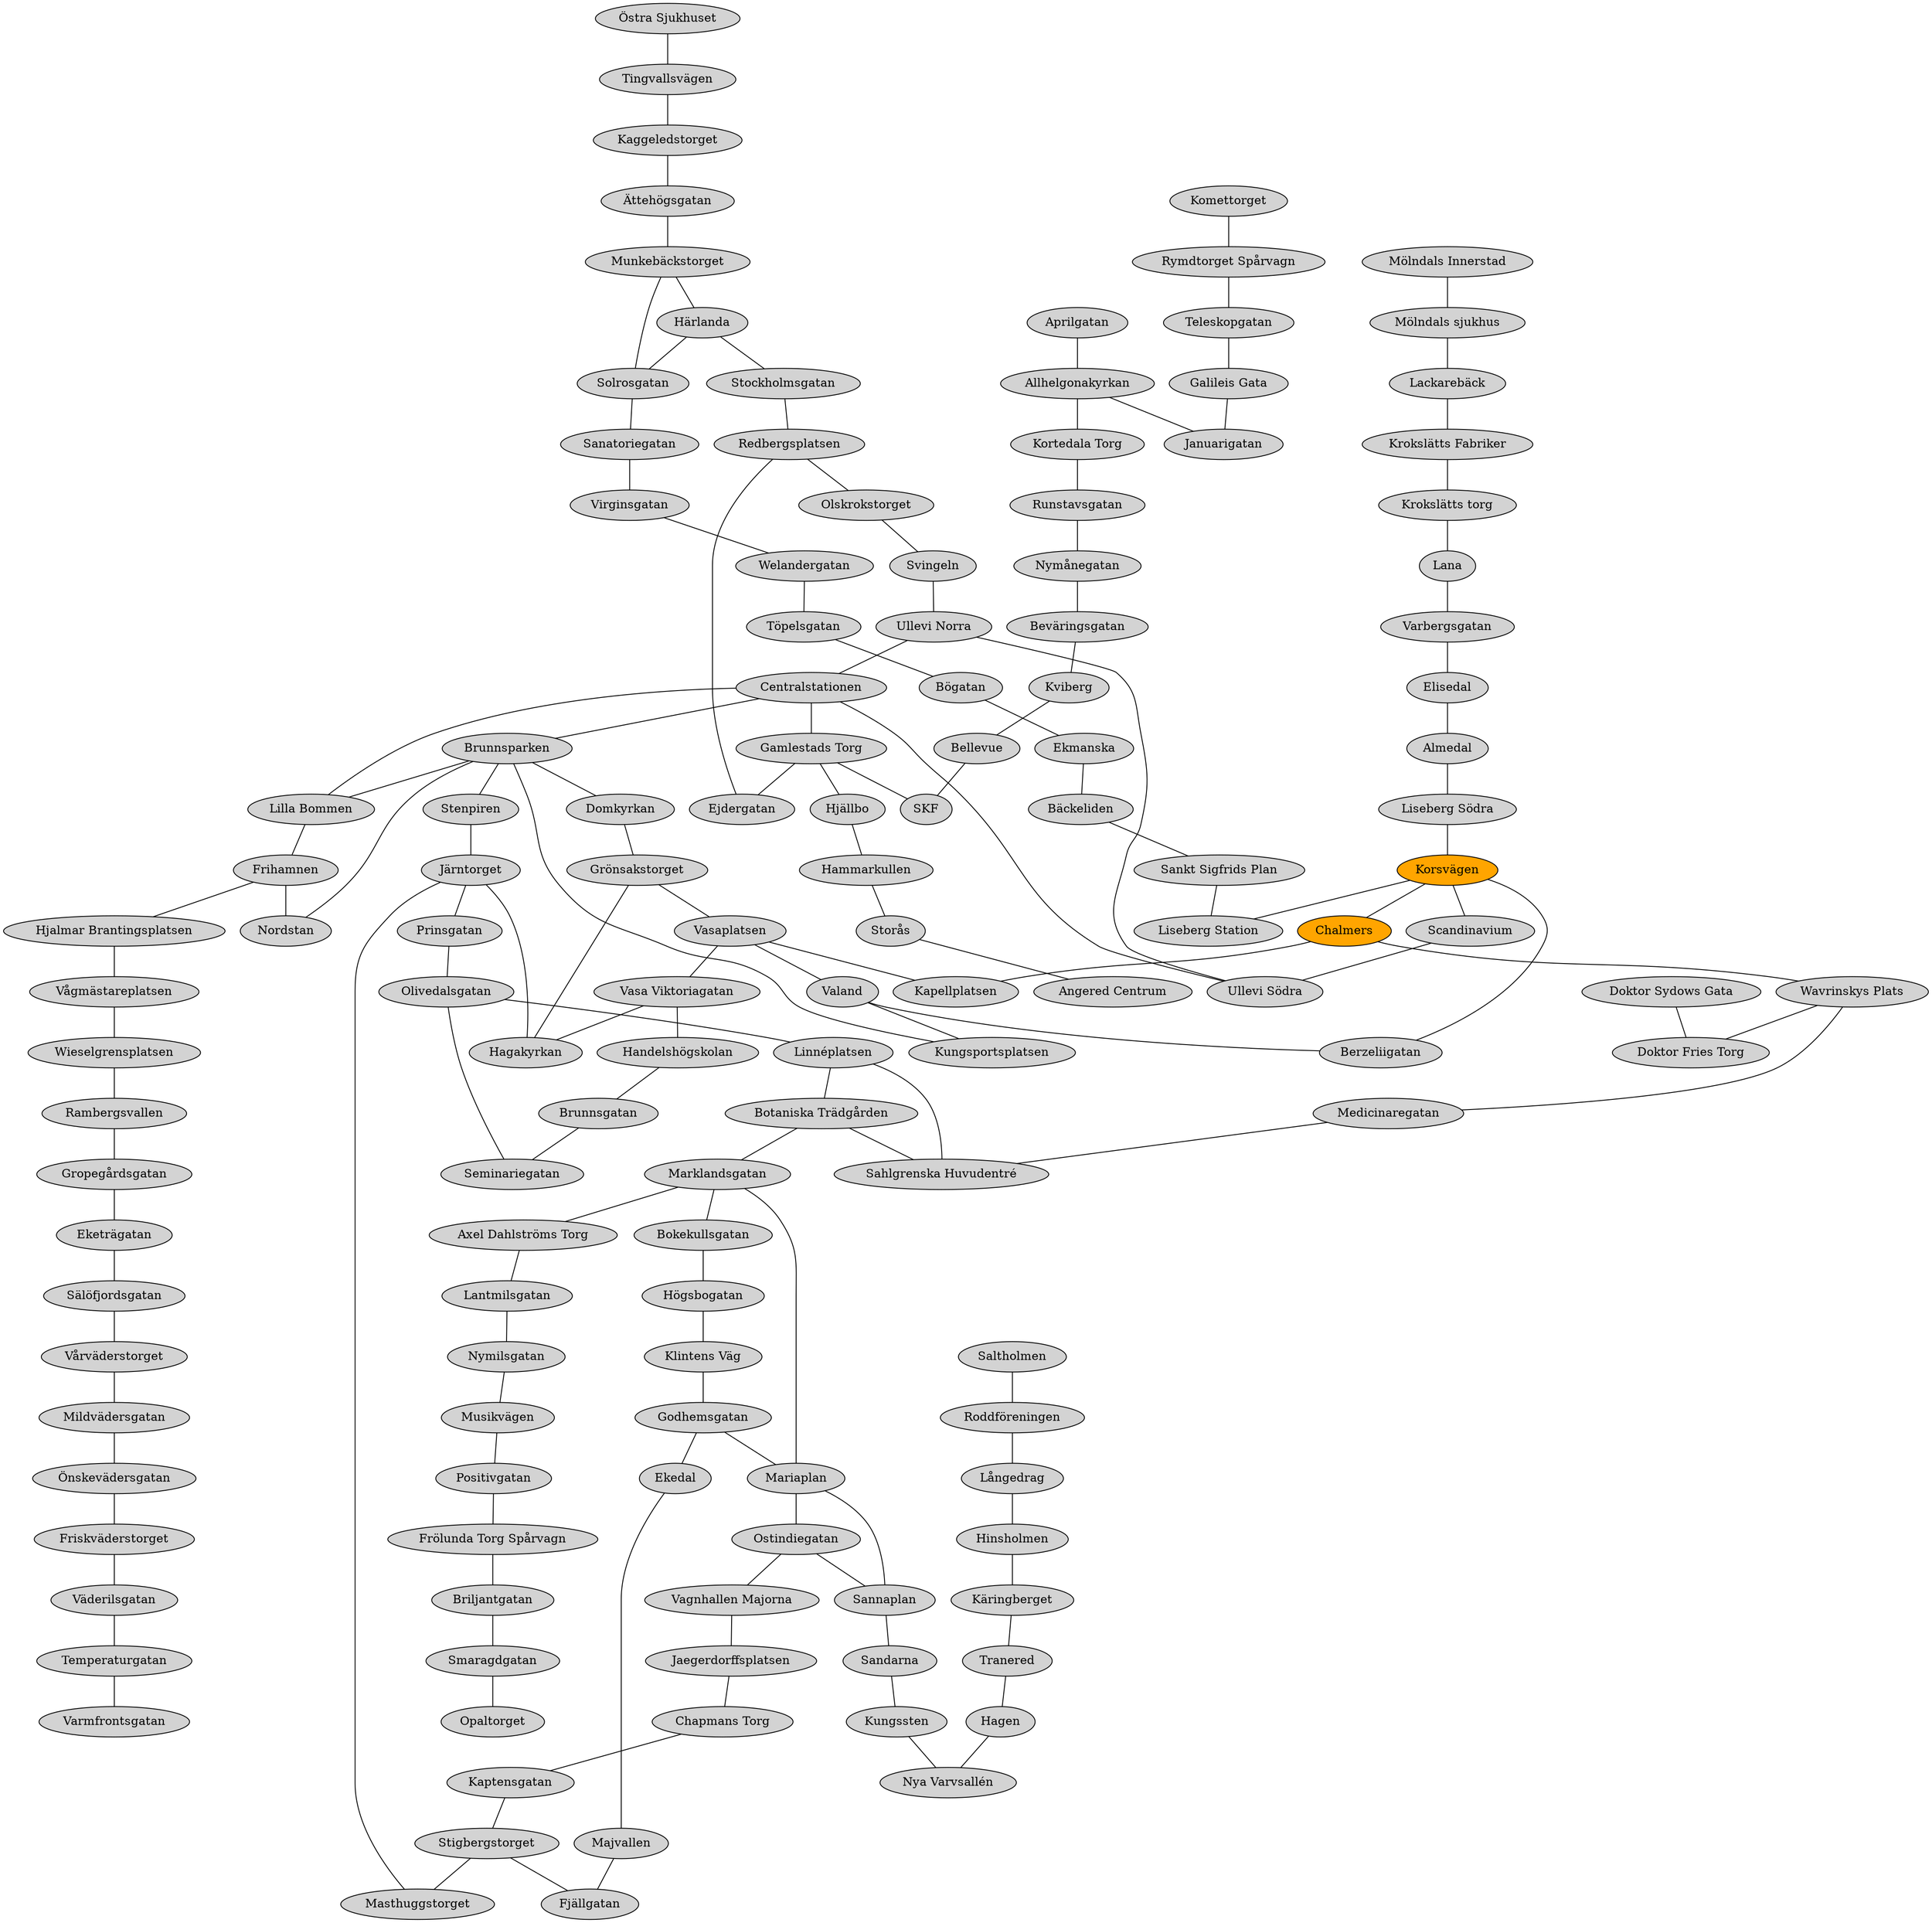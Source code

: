 graph {
	"Östra Sjukhuset" [style=filled]
	"Tingvallsvägen" [style=filled]
	Kaggeledstorget [style=filled]
	"Ättehögsgatan" [style=filled]
	"Munkebäckstorget" [style=filled]
	"Härlanda" [style=filled]
	Stockholmsgatan [style=filled]
	Redbergsplatsen [style=filled]
	Olskrokstorget [style=filled]
	Svingeln [style=filled]
	"Ullevi Norra" [style=filled]
	Centralstationen [style=filled]
	Brunnsparken [style=filled]
	Stenpiren [style=filled]
	"Järntorget" [style=filled]
	Prinsgatan [style=filled]
	Olivedalsgatan [style=filled]
	"Linnéplatsen" [style=filled]
	"Botaniska Trädgården" [style=filled]
	Marklandsgatan [style=filled]
	"Axel Dahlströms Torg" [style=filled]
	Lantmilsgatan [style=filled]
	Nymilsgatan [style=filled]
	"Musikvägen" [style=filled]
	Positivgatan [style=filled]
	"Frölunda Torg Spårvagn" [style=filled]
	Briljantgatan [style=filled]
	Smaragdgatan [style=filled]
	Opaltorget [style=filled]
	"Mölndals Innerstad" [style=filled]
	"Mölndals sjukhus" [style=filled]
	"Lackarebäck" [style=filled]
	"Krokslätts Fabriker" [style=filled]
	"Krokslätts torg" [style=filled]
	Lana [style=filled]
	Varbergsgatan [style=filled]
	Elisedal [style=filled]
	Almedal [style=filled]
	"Liseberg Södra" [style=filled]
	"Korsvägen" [fillcolor=orange style=filled]
	Scandinavium [style=filled]
	"Ullevi Södra" [style=filled]
	Domkyrkan [style=filled]
	"Grönsakstorget" [style=filled]
	Vasaplatsen [style=filled]
	"Vasa Viktoriagatan" [style=filled]
	"Handelshögskolan" [style=filled]
	Brunnsgatan [style=filled]
	Seminariegatan [style=filled]
	Bokekullsgatan [style=filled]
	"Högsbogatan" [style=filled]
	"Klintens Väg" [style=filled]
	Godhemsgatan [style=filled]
	Mariaplan [style=filled]
	Ostindiegatan [style=filled]
	"Vagnhallen Majorna" [style=filled]
	Jaegerdorffsplatsen [style=filled]
	"Chapmans Torg" [style=filled]
	Kaptensgatan [style=filled]
	Stigbergstorget [style=filled]
	Masthuggstorget [style=filled]
	Hagakyrkan [style=filled]
	Valand [style=filled]
	Kungsportsplatsen [style=filled]
	Solrosgatan [style=filled]
	Sanatoriegatan [style=filled]
	Virginsgatan [style=filled]
	Berzeliigatan [style=filled]
	"Gamlestads Torg" [style=filled]
	"Hjällbo" [style=filled]
	Hammarkullen [style=filled]
	"Storås" [style=filled]
	"Angered Centrum" [style=filled]
	Welandergatan [style=filled]
	"Töpelsgatan" [style=filled]
	"Bögatan" [style=filled]
	Ekmanska [style=filled]
	"Bäckeliden" [style=filled]
	"Sankt Sigfrids Plan" [style=filled]
	"Liseberg Station" [style=filled]
	"Lilla Bommen" [style=filled]
	Frihamnen [style=filled]
	"Hjalmar Brantingsplatsen" [style=filled]
	"Vågmästareplatsen" [style=filled]
	Wieselgrensplatsen [style=filled]
	Rambergsvallen [style=filled]
	"Gropegårdsgatan" [style=filled]
	"Eketrägatan" [style=filled]
	"Sälöfjordsgatan" [style=filled]
	"Vårväderstorget" [style=filled]
	"Mildvädersgatan" [style=filled]
	"Önskevädersgatan" [style=filled]
	"Friskväderstorget" [style=filled]
	"Väderilsgatan" [style=filled]
	Temperaturgatan [style=filled]
	Varmfrontsgatan [style=filled]
	Aprilgatan [style=filled]
	Allhelgonakyrkan [style=filled]
	"Kortedala Torg" [style=filled]
	Runstavsgatan [style=filled]
	"Nymånegatan" [style=filled]
	"Beväringsgatan" [style=filled]
	Kviberg [style=filled]
	Bellevue [style=filled]
	SKF [style=filled]
	Ejdergatan [style=filled]
	Chalmers [fillcolor=orange style=filled]
	"Wavrinskys Plats" [style=filled]
	Medicinaregatan [style=filled]
	"Sahlgrenska Huvudentré" [style=filled]
	Nordstan [style=filled]
	Komettorget [style=filled]
	"Rymdtorget Spårvagn" [style=filled]
	Teleskopgatan [style=filled]
	"Galileis Gata" [style=filled]
	Januarigatan [style=filled]
	Kapellplatsen [style=filled]
	Sannaplan [style=filled]
	Sandarna [style=filled]
	Kungssten [style=filled]
	"Doktor Sydows Gata" [style=filled]
	"Doktor Fries Torg" [style=filled]
	Saltholmen [style=filled]
	"Roddföreningen" [style=filled]
	"Långedrag" [style=filled]
	Hinsholmen [style=filled]
	"Käringberget" [style=filled]
	Tranered [style=filled]
	Hagen [style=filled]
	"Nya Varvsallén" [style=filled]
	Ekedal [style=filled]
	Majvallen [style=filled]
	"Fjällgatan" [style=filled]
	"Östra Sjukhuset" -- "Tingvallsvägen"
	"Tingvallsvägen" -- Kaggeledstorget
	Kaggeledstorget -- "Ättehögsgatan"
	"Ättehögsgatan" -- "Munkebäckstorget"
	"Munkebäckstorget" -- "Härlanda"
	"Munkebäckstorget" -- Solrosgatan
	"Härlanda" -- Stockholmsgatan
	"Härlanda" -- Solrosgatan
	Stockholmsgatan -- Redbergsplatsen
	Redbergsplatsen -- Olskrokstorget
	Redbergsplatsen -- Ejdergatan
	Olskrokstorget -- Svingeln
	Svingeln -- "Ullevi Norra"
	"Ullevi Norra" -- Centralstationen
	"Ullevi Norra" -- "Ullevi Södra"
	Centralstationen -- Brunnsparken
	Centralstationen -- "Ullevi Södra"
	Centralstationen -- "Gamlestads Torg"
	Centralstationen -- "Lilla Bommen"
	Brunnsparken -- Stenpiren
	Brunnsparken -- Domkyrkan
	Brunnsparken -- Kungsportsplatsen
	Brunnsparken -- "Lilla Bommen"
	Brunnsparken -- Nordstan
	Stenpiren -- "Järntorget"
	"Järntorget" -- Prinsgatan
	"Järntorget" -- Masthuggstorget
	"Järntorget" -- Hagakyrkan
	Prinsgatan -- Olivedalsgatan
	Olivedalsgatan -- "Linnéplatsen"
	Olivedalsgatan -- Seminariegatan
	"Linnéplatsen" -- "Botaniska Trädgården"
	"Linnéplatsen" -- "Sahlgrenska Huvudentré"
	"Botaniska Trädgården" -- Marklandsgatan
	"Botaniska Trädgården" -- "Sahlgrenska Huvudentré"
	Marklandsgatan -- "Axel Dahlströms Torg"
	Marklandsgatan -- Bokekullsgatan
	Marklandsgatan -- Mariaplan
	"Axel Dahlströms Torg" -- Lantmilsgatan
	Lantmilsgatan -- Nymilsgatan
	Nymilsgatan -- "Musikvägen"
	"Musikvägen" -- Positivgatan
	Positivgatan -- "Frölunda Torg Spårvagn"
	"Frölunda Torg Spårvagn" -- Briljantgatan
	Briljantgatan -- Smaragdgatan
	Smaragdgatan -- Opaltorget
	"Mölndals Innerstad" -- "Mölndals sjukhus"
	"Mölndals sjukhus" -- "Lackarebäck"
	"Lackarebäck" -- "Krokslätts Fabriker"
	"Krokslätts Fabriker" -- "Krokslätts torg"
	"Krokslätts torg" -- Lana
	Lana -- Varbergsgatan
	Varbergsgatan -- Elisedal
	Elisedal -- Almedal
	Almedal -- "Liseberg Södra"
	"Liseberg Södra" -- "Korsvägen"
	"Korsvägen" -- Scandinavium
	"Korsvägen" -- Berzeliigatan
	"Korsvägen" -- "Liseberg Station"
	"Korsvägen" -- Chalmers
	Scandinavium -- "Ullevi Södra"
	Domkyrkan -- "Grönsakstorget"
	"Grönsakstorget" -- Vasaplatsen
	"Grönsakstorget" -- Hagakyrkan
	Vasaplatsen -- "Vasa Viktoriagatan"
	Vasaplatsen -- Valand
	Vasaplatsen -- Kapellplatsen
	"Vasa Viktoriagatan" -- "Handelshögskolan"
	"Vasa Viktoriagatan" -- Hagakyrkan
	"Handelshögskolan" -- Brunnsgatan
	Brunnsgatan -- Seminariegatan
	Bokekullsgatan -- "Högsbogatan"
	"Högsbogatan" -- "Klintens Väg"
	"Klintens Väg" -- Godhemsgatan
	Godhemsgatan -- Mariaplan
	Godhemsgatan -- Ekedal
	Mariaplan -- Ostindiegatan
	Mariaplan -- Sannaplan
	Ostindiegatan -- "Vagnhallen Majorna"
	Ostindiegatan -- Sannaplan
	"Vagnhallen Majorna" -- Jaegerdorffsplatsen
	Jaegerdorffsplatsen -- "Chapmans Torg"
	"Chapmans Torg" -- Kaptensgatan
	Kaptensgatan -- Stigbergstorget
	Stigbergstorget -- Masthuggstorget
	Stigbergstorget -- "Fjällgatan"
	Valand -- Kungsportsplatsen
	Valand -- Berzeliigatan
	Solrosgatan -- Sanatoriegatan
	Sanatoriegatan -- Virginsgatan
	Virginsgatan -- Welandergatan
	"Gamlestads Torg" -- "Hjällbo"
	"Gamlestads Torg" -- SKF
	"Gamlestads Torg" -- Ejdergatan
	"Hjällbo" -- Hammarkullen
	Hammarkullen -- "Storås"
	"Storås" -- "Angered Centrum"
	Welandergatan -- "Töpelsgatan"
	"Töpelsgatan" -- "Bögatan"
	"Bögatan" -- Ekmanska
	Ekmanska -- "Bäckeliden"
	"Bäckeliden" -- "Sankt Sigfrids Plan"
	"Sankt Sigfrids Plan" -- "Liseberg Station"
	"Lilla Bommen" -- Frihamnen
	Frihamnen -- "Hjalmar Brantingsplatsen"
	Frihamnen -- Nordstan
	"Hjalmar Brantingsplatsen" -- "Vågmästareplatsen"
	"Vågmästareplatsen" -- Wieselgrensplatsen
	Wieselgrensplatsen -- Rambergsvallen
	Rambergsvallen -- "Gropegårdsgatan"
	"Gropegårdsgatan" -- "Eketrägatan"
	"Eketrägatan" -- "Sälöfjordsgatan"
	"Sälöfjordsgatan" -- "Vårväderstorget"
	"Vårväderstorget" -- "Mildvädersgatan"
	"Mildvädersgatan" -- "Önskevädersgatan"
	"Önskevädersgatan" -- "Friskväderstorget"
	"Friskväderstorget" -- "Väderilsgatan"
	"Väderilsgatan" -- Temperaturgatan
	Temperaturgatan -- Varmfrontsgatan
	Aprilgatan -- Allhelgonakyrkan
	Allhelgonakyrkan -- "Kortedala Torg"
	Allhelgonakyrkan -- Januarigatan
	"Kortedala Torg" -- Runstavsgatan
	Runstavsgatan -- "Nymånegatan"
	"Nymånegatan" -- "Beväringsgatan"
	"Beväringsgatan" -- Kviberg
	Kviberg -- Bellevue
	Bellevue -- SKF
	Chalmers -- "Wavrinskys Plats"
	Chalmers -- Kapellplatsen
	"Wavrinskys Plats" -- Medicinaregatan
	"Wavrinskys Plats" -- "Doktor Fries Torg"
	Medicinaregatan -- "Sahlgrenska Huvudentré"
	Komettorget -- "Rymdtorget Spårvagn"
	"Rymdtorget Spårvagn" -- Teleskopgatan
	Teleskopgatan -- "Galileis Gata"
	"Galileis Gata" -- Januarigatan
	Sannaplan -- Sandarna
	Sandarna -- Kungssten
	Kungssten -- "Nya Varvsallén"
	"Doktor Sydows Gata" -- "Doktor Fries Torg"
	Saltholmen -- "Roddföreningen"
	"Roddföreningen" -- "Långedrag"
	"Långedrag" -- Hinsholmen
	Hinsholmen -- "Käringberget"
	"Käringberget" -- Tranered
	Tranered -- Hagen
	Hagen -- "Nya Varvsallén"
	Ekedal -- Majvallen
	Majvallen -- "Fjällgatan"
}

